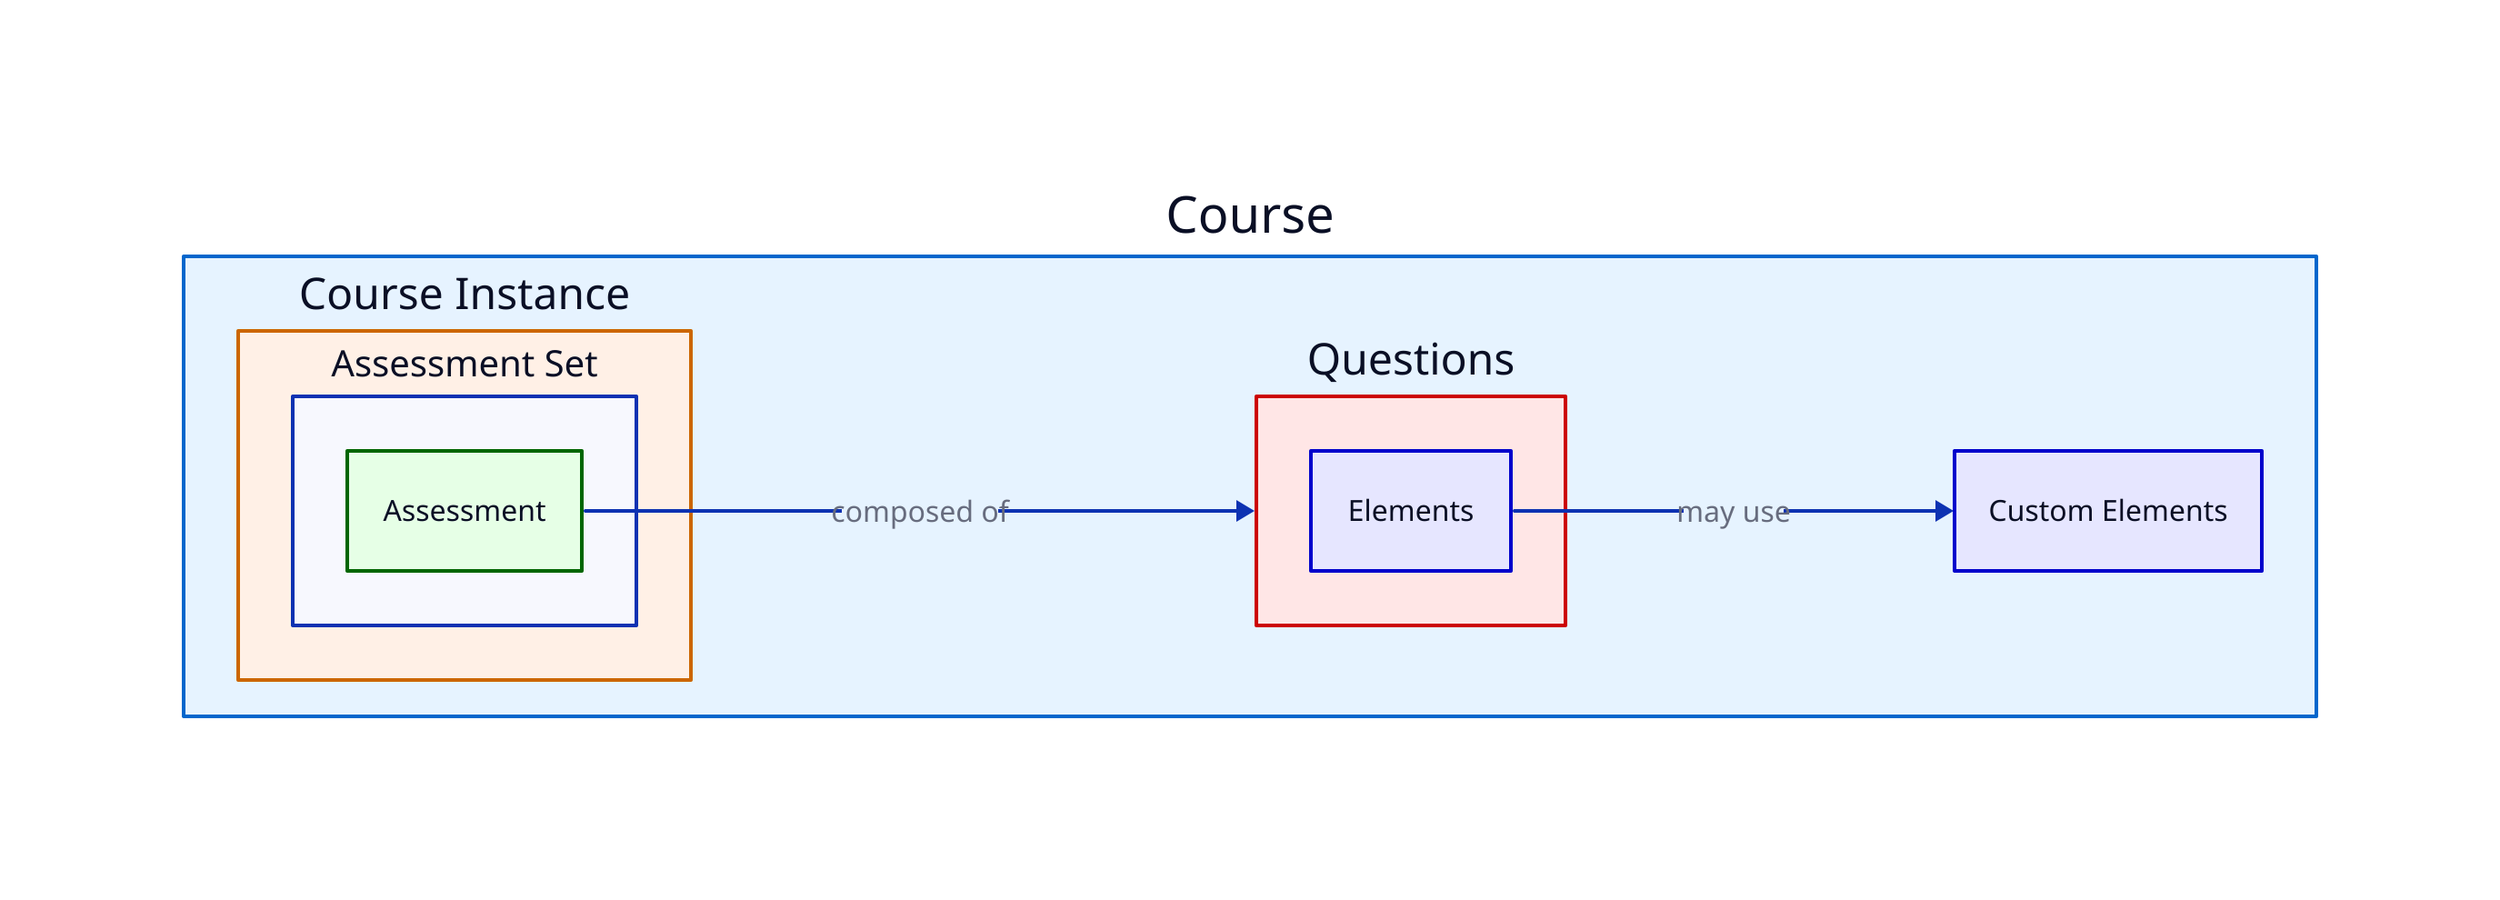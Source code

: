 direction: right

course: Course {
    shape: rectangle
    style: {
        fill: "#e6f3ff"
        stroke: "#0066cc"
    }

    instance: Course Instance {
        shape: rectangle
        style: {
            fill: "#fff0e6"
            stroke: "#cc6600"
        }


        set: Assessment Set {
            shape: rectangle
            assessment: Assessment {
                shape: rectangle
                style: {
                    fill: "#e6ffe6"
                    stroke: "#006600"
                }
            }
        }
    }

    question: Questions {
        shape: rectangle
        style: {
            fill: "#ffe6e6"
            stroke: "#cc0000"
        }
        element: Elements {
            shape: rectangle
            style: {
                fill: "#e6e6ff"
                stroke: "#0000cc"
            }
        }
    }

    custom: Custom Elements {
        shape: rectangle
        style: {
            fill: "#e6e6ff"
            stroke: "#0000cc"
        }
    }

    instance.set.assessment -> question: "composed of"
    question.element -> custom: "may use"
}
